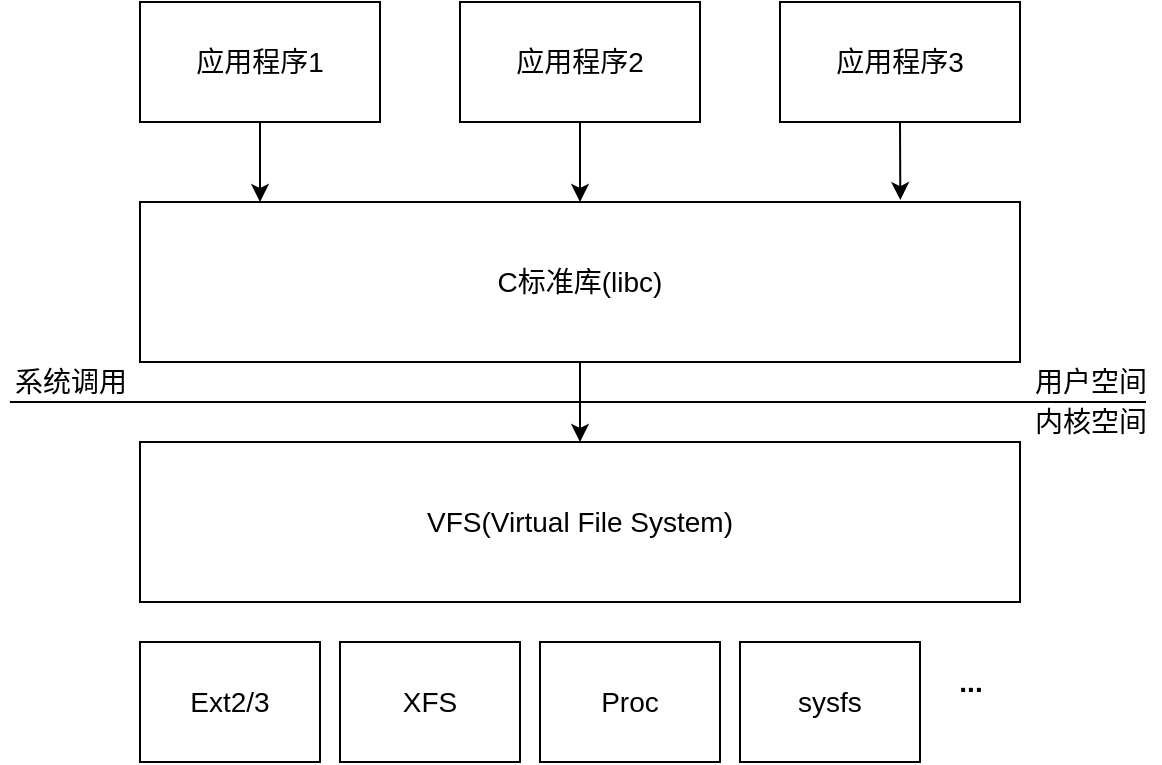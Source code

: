 <mxfile>
    <diagram id="VQBgHZBDyX-M5T0n5Nru" name="第 1 页">
        <mxGraphModel dx="1177" dy="790" grid="1" gridSize="10" guides="1" tooltips="1" connect="1" arrows="1" fold="1" page="1" pageScale="1" pageWidth="827" pageHeight="1169" math="0" shadow="0">
            <root>
                <mxCell id="0"/>
                <mxCell id="1" parent="0"/>
                <mxCell id="2" value="C标准库(libc)" style="rounded=0;whiteSpace=wrap;html=1;fontSize=14;" vertex="1" parent="1">
                    <mxGeometry x="200" y="160" width="440" height="80" as="geometry"/>
                </mxCell>
                <mxCell id="3" value="" style="endArrow=none;html=1;fontSize=14;entryX=0.9;entryY=0;entryDx=0;entryDy=0;entryPerimeter=0;exitX=0.071;exitY=1;exitDx=0;exitDy=0;exitPerimeter=0;" edge="1" parent="1" source="19" target="5">
                    <mxGeometry width="50" height="50" relative="1" as="geometry">
                        <mxPoint x="160" y="260" as="sourcePoint"/>
                        <mxPoint x="720" y="260" as="targetPoint"/>
                    </mxGeometry>
                </mxCell>
                <mxCell id="4" value="用户空间" style="text;html=1;resizable=0;autosize=1;align=center;verticalAlign=middle;points=[];fillColor=none;strokeColor=none;rounded=0;fontSize=14;" vertex="1" parent="1">
                    <mxGeometry x="640" y="240" width="70" height="20" as="geometry"/>
                </mxCell>
                <mxCell id="5" value="内核空间" style="text;html=1;resizable=0;autosize=1;align=center;verticalAlign=middle;points=[];fillColor=none;strokeColor=none;rounded=0;fontSize=14;" vertex="1" parent="1">
                    <mxGeometry x="640" y="260" width="70" height="20" as="geometry"/>
                </mxCell>
                <mxCell id="6" value="VFS(Virtual File System)" style="rounded=0;whiteSpace=wrap;html=1;fontSize=14;" vertex="1" parent="1">
                    <mxGeometry x="200" y="280" width="440" height="80" as="geometry"/>
                </mxCell>
                <mxCell id="7" value="Ext2/3" style="rounded=0;whiteSpace=wrap;html=1;fontSize=14;" vertex="1" parent="1">
                    <mxGeometry x="200" y="380" width="90" height="60" as="geometry"/>
                </mxCell>
                <mxCell id="8" value="XFS" style="rounded=0;whiteSpace=wrap;html=1;fontSize=14;" vertex="1" parent="1">
                    <mxGeometry x="300" y="380" width="90" height="60" as="geometry"/>
                </mxCell>
                <mxCell id="9" value="Proc" style="rounded=0;whiteSpace=wrap;html=1;fontSize=14;" vertex="1" parent="1">
                    <mxGeometry x="400" y="380" width="90" height="60" as="geometry"/>
                </mxCell>
                <mxCell id="10" value="sysfs" style="rounded=0;whiteSpace=wrap;html=1;fontSize=14;" vertex="1" parent="1">
                    <mxGeometry x="500" y="380" width="90" height="60" as="geometry"/>
                </mxCell>
                <mxCell id="11" value="..." style="text;html=1;resizable=0;autosize=1;align=center;verticalAlign=middle;points=[];fillColor=none;strokeColor=none;rounded=0;fontSize=14;fontStyle=1" vertex="1" parent="1">
                    <mxGeometry x="600" y="390" width="30" height="20" as="geometry"/>
                </mxCell>
                <mxCell id="12" value="应用程序1" style="rounded=0;whiteSpace=wrap;html=1;fontSize=14;" vertex="1" parent="1">
                    <mxGeometry x="200" y="60" width="120" height="60" as="geometry"/>
                </mxCell>
                <mxCell id="13" value="应用程序2" style="rounded=0;whiteSpace=wrap;html=1;fontSize=14;" vertex="1" parent="1">
                    <mxGeometry x="360" y="60" width="120" height="60" as="geometry"/>
                </mxCell>
                <mxCell id="14" value="应用程序3" style="rounded=0;whiteSpace=wrap;html=1;fontSize=14;" vertex="1" parent="1">
                    <mxGeometry x="520" y="60" width="120" height="60" as="geometry"/>
                </mxCell>
                <mxCell id="15" value="" style="endArrow=classic;html=1;fontSize=14;exitX=0.5;exitY=1;exitDx=0;exitDy=0;" edge="1" parent="1" source="12">
                    <mxGeometry width="50" height="50" relative="1" as="geometry">
                        <mxPoint x="310" y="230" as="sourcePoint"/>
                        <mxPoint x="260" y="160" as="targetPoint"/>
                    </mxGeometry>
                </mxCell>
                <mxCell id="16" value="" style="endArrow=classic;html=1;fontSize=14;exitX=0.5;exitY=1;exitDx=0;exitDy=0;entryX=0.5;entryY=0;entryDx=0;entryDy=0;" edge="1" parent="1" source="13" target="2">
                    <mxGeometry width="50" height="50" relative="1" as="geometry">
                        <mxPoint x="270" y="130" as="sourcePoint"/>
                        <mxPoint x="270" y="170" as="targetPoint"/>
                    </mxGeometry>
                </mxCell>
                <mxCell id="17" value="" style="endArrow=classic;html=1;fontSize=14;exitX=0.5;exitY=1;exitDx=0;exitDy=0;entryX=0.864;entryY=-0.012;entryDx=0;entryDy=0;entryPerimeter=0;" edge="1" parent="1" source="14" target="2">
                    <mxGeometry width="50" height="50" relative="1" as="geometry">
                        <mxPoint x="430" y="130" as="sourcePoint"/>
                        <mxPoint x="430" y="170" as="targetPoint"/>
                    </mxGeometry>
                </mxCell>
                <mxCell id="18" value="" style="endArrow=classic;html=1;fontSize=14;exitX=0.5;exitY=1;exitDx=0;exitDy=0;entryX=0.5;entryY=0;entryDx=0;entryDy=0;" edge="1" parent="1" source="2" target="6">
                    <mxGeometry width="50" height="50" relative="1" as="geometry">
                        <mxPoint x="590" y="130" as="sourcePoint"/>
                        <mxPoint x="590.16" y="169.04" as="targetPoint"/>
                    </mxGeometry>
                </mxCell>
                <mxCell id="19" value="系统调用" style="text;html=1;resizable=0;autosize=1;align=center;verticalAlign=middle;points=[];fillColor=none;strokeColor=none;rounded=0;fontSize=14;" vertex="1" parent="1">
                    <mxGeometry x="130" y="240" width="70" height="20" as="geometry"/>
                </mxCell>
            </root>
        </mxGraphModel>
    </diagram>
</mxfile>
